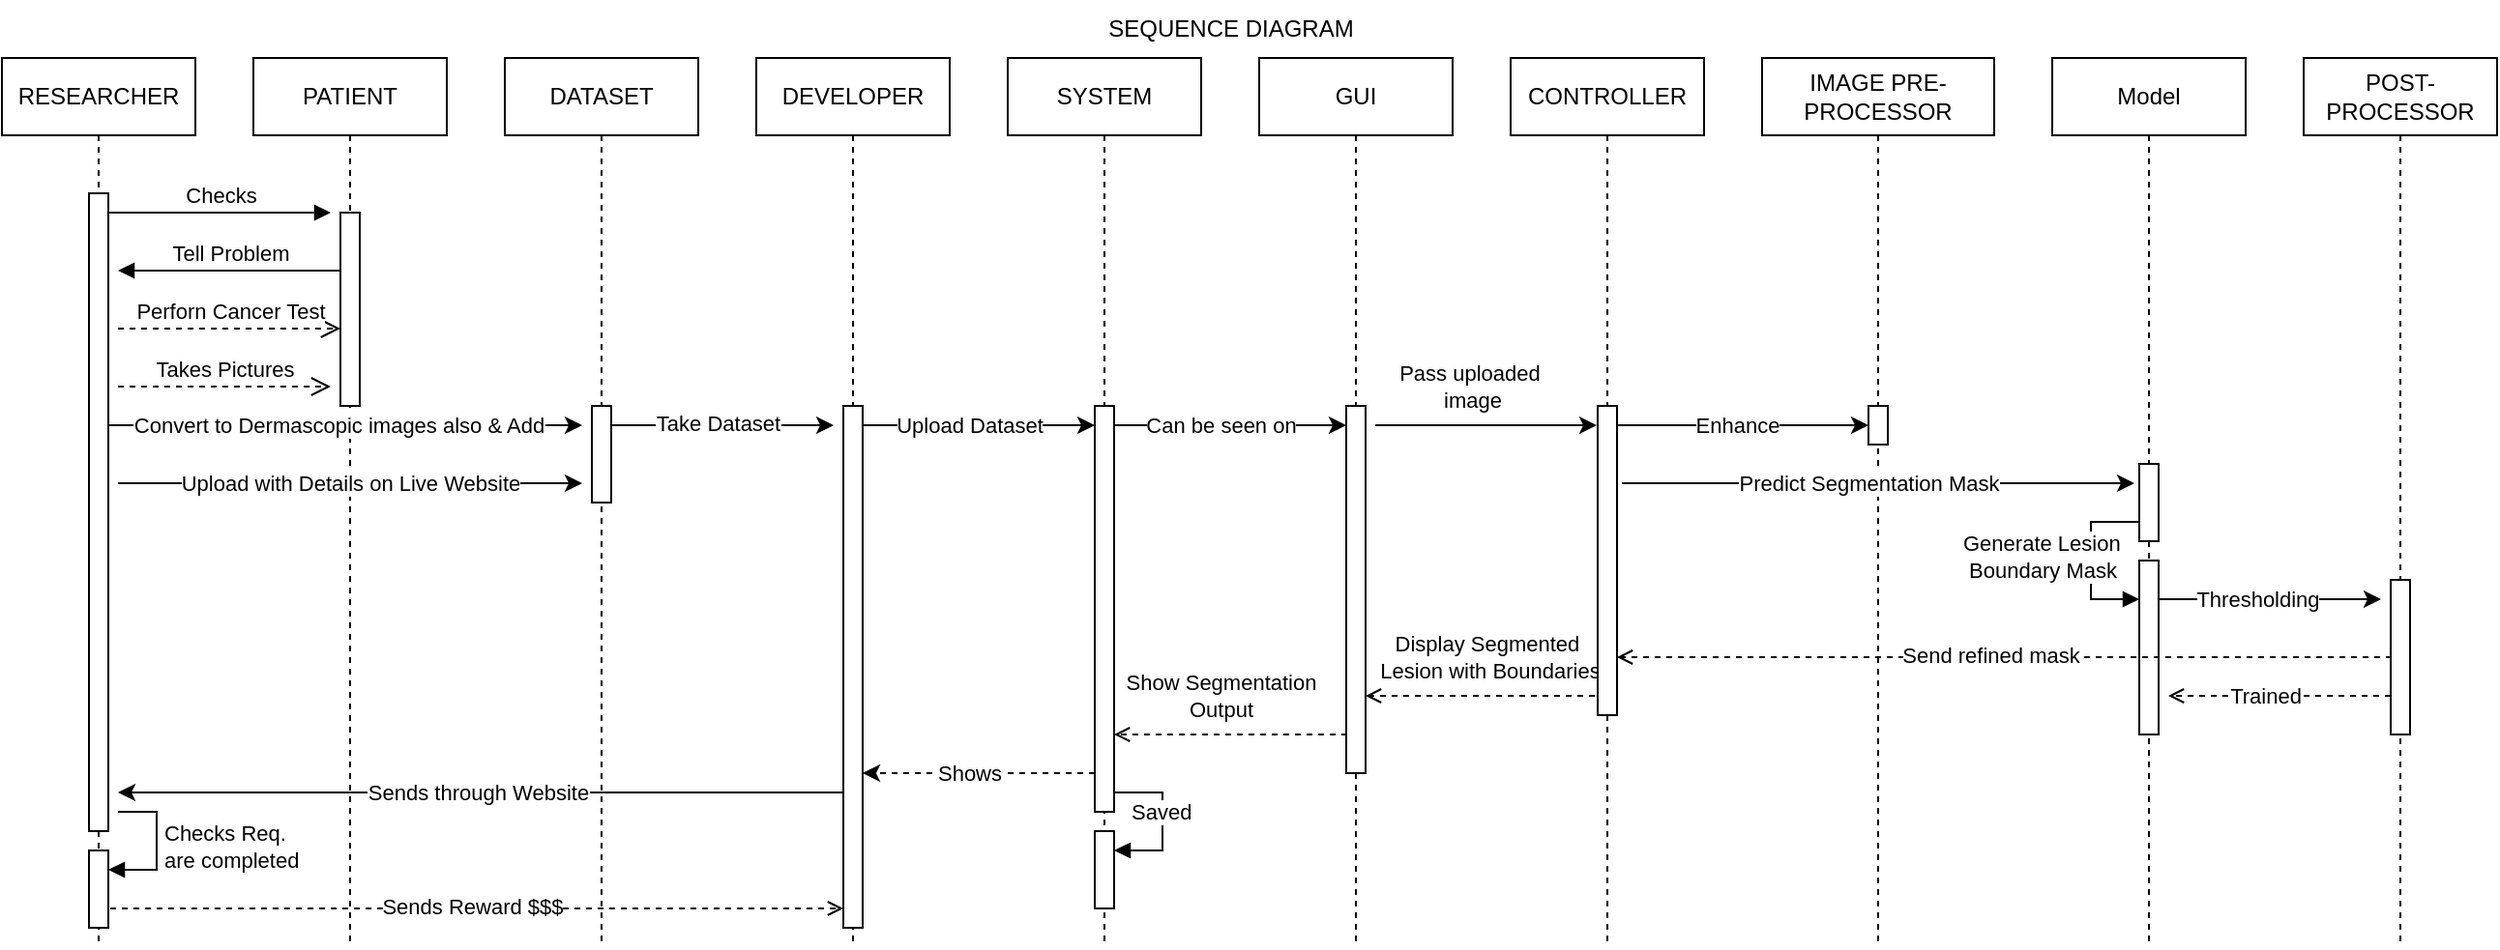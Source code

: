 <mxfile version="27.0.9">
  <diagram name="Page-1" id="2YBvvXClWsGukQMizWep">
    <mxGraphModel dx="2143" dy="1681" grid="1" gridSize="10" guides="1" tooltips="1" connect="1" arrows="1" fold="1" page="1" pageScale="1" pageWidth="850" pageHeight="1100" math="0" shadow="0">
      <root>
        <mxCell id="0" />
        <mxCell id="1" parent="0" />
        <mxCell id="G4VH_lRlJ0t9XBIUGSdY-43" value="" style="edgeStyle=elbowEdgeStyle;rounded=0;orthogonalLoop=1;jettySize=auto;html=1;elbow=horizontal;curved=0;" edge="1" parent="1">
          <mxGeometry relative="1" as="geometry">
            <mxPoint x="389.5" y="-100" as="sourcePoint" />
            <mxPoint x="515" y="-100" as="targetPoint" />
          </mxGeometry>
        </mxCell>
        <mxCell id="G4VH_lRlJ0t9XBIUGSdY-44" value="Upload Dataset" style="edgeLabel;html=1;align=center;verticalAlign=middle;resizable=0;points=[];" vertex="1" connectable="0" parent="G4VH_lRlJ0t9XBIUGSdY-43">
          <mxGeometry x="-0.243" y="-4" relative="1" as="geometry">
            <mxPoint x="13" y="-4" as="offset" />
          </mxGeometry>
        </mxCell>
        <mxCell id="aM9ryv3xv72pqoxQDRHE-1" value="DEVELOPER" style="shape=umlLifeline;perimeter=lifelinePerimeter;whiteSpace=wrap;html=1;container=0;dropTarget=0;collapsible=0;recursiveResize=0;outlineConnect=0;portConstraint=eastwest;newEdgeStyle={&quot;edgeStyle&quot;:&quot;elbowEdgeStyle&quot;,&quot;elbow&quot;:&quot;vertical&quot;,&quot;curved&quot;:0,&quot;rounded&quot;:0};" parent="1" vertex="1">
          <mxGeometry x="340" y="-290" width="100" height="460" as="geometry" />
        </mxCell>
        <mxCell id="aM9ryv3xv72pqoxQDRHE-2" value="" style="html=1;points=[];perimeter=orthogonalPerimeter;outlineConnect=0;targetShapes=umlLifeline;portConstraint=eastwest;newEdgeStyle={&quot;edgeStyle&quot;:&quot;elbowEdgeStyle&quot;,&quot;elbow&quot;:&quot;vertical&quot;,&quot;curved&quot;:0,&quot;rounded&quot;:0};" parent="aM9ryv3xv72pqoxQDRHE-1" vertex="1">
          <mxGeometry x="45" y="180" width="10" height="270" as="geometry" />
        </mxCell>
        <mxCell id="G4VH_lRlJ0t9XBIUGSdY-45" value="" style="edgeStyle=elbowEdgeStyle;rounded=0;orthogonalLoop=1;jettySize=auto;html=1;elbow=vertical;curved=0;" edge="1" parent="1">
          <mxGeometry relative="1" as="geometry">
            <mxPoint x="519.5" y="-100" as="sourcePoint" />
            <mxPoint x="645" y="-100" as="targetPoint" />
          </mxGeometry>
        </mxCell>
        <mxCell id="G4VH_lRlJ0t9XBIUGSdY-46" value="Can be seen on" style="edgeLabel;html=1;align=center;verticalAlign=middle;resizable=0;points=[];" vertex="1" connectable="0" parent="G4VH_lRlJ0t9XBIUGSdY-45">
          <mxGeometry x="-0.339" y="-4" relative="1" as="geometry">
            <mxPoint x="19" y="-4" as="offset" />
          </mxGeometry>
        </mxCell>
        <mxCell id="aM9ryv3xv72pqoxQDRHE-5" value="SYSTEM" style="shape=umlLifeline;perimeter=lifelinePerimeter;whiteSpace=wrap;html=1;container=0;dropTarget=0;collapsible=0;recursiveResize=0;outlineConnect=0;portConstraint=eastwest;newEdgeStyle={&quot;edgeStyle&quot;:&quot;elbowEdgeStyle&quot;,&quot;elbow&quot;:&quot;vertical&quot;,&quot;curved&quot;:0,&quot;rounded&quot;:0};" parent="1" vertex="1">
          <mxGeometry x="470" y="-290" width="100" height="460" as="geometry" />
        </mxCell>
        <mxCell id="aM9ryv3xv72pqoxQDRHE-6" value="" style="html=1;points=[];perimeter=orthogonalPerimeter;outlineConnect=0;targetShapes=umlLifeline;portConstraint=eastwest;newEdgeStyle={&quot;edgeStyle&quot;:&quot;elbowEdgeStyle&quot;,&quot;elbow&quot;:&quot;vertical&quot;,&quot;curved&quot;:0,&quot;rounded&quot;:0};" parent="aM9ryv3xv72pqoxQDRHE-5" vertex="1">
          <mxGeometry x="45" y="180" width="10" height="210" as="geometry" />
        </mxCell>
        <mxCell id="G4VH_lRlJ0t9XBIUGSdY-65" value="" style="html=1;points=[[0,0,0,0,5],[0,1,0,0,-5],[1,0,0,0,5],[1,1,0,0,-5]];perimeter=orthogonalPerimeter;outlineConnect=0;targetShapes=umlLifeline;portConstraint=eastwest;newEdgeStyle={&quot;curved&quot;:0,&quot;rounded&quot;:0};" vertex="1" parent="aM9ryv3xv72pqoxQDRHE-5">
          <mxGeometry x="45" y="400" width="10" height="40" as="geometry" />
        </mxCell>
        <mxCell id="G4VH_lRlJ0t9XBIUGSdY-66" value="Saved&amp;nbsp;" style="html=1;align=left;spacingLeft=2;endArrow=block;rounded=0;edgeStyle=orthogonalEdgeStyle;curved=0;rounded=0;" edge="1" target="G4VH_lRlJ0t9XBIUGSdY-65" parent="aM9ryv3xv72pqoxQDRHE-5" source="aM9ryv3xv72pqoxQDRHE-6">
          <mxGeometry x="-0.875" y="-10" relative="1" as="geometry">
            <mxPoint x="60" y="380" as="sourcePoint" />
            <Array as="points">
              <mxPoint x="80" y="380" />
              <mxPoint x="80" y="410" />
            </Array>
            <mxPoint as="offset" />
          </mxGeometry>
        </mxCell>
        <mxCell id="G4VH_lRlJ0t9XBIUGSdY-1" value="GUI" style="shape=umlLifeline;perimeter=lifelinePerimeter;whiteSpace=wrap;html=1;container=0;dropTarget=0;collapsible=0;recursiveResize=0;outlineConnect=0;portConstraint=eastwest;newEdgeStyle={&quot;edgeStyle&quot;:&quot;elbowEdgeStyle&quot;,&quot;elbow&quot;:&quot;vertical&quot;,&quot;curved&quot;:0,&quot;rounded&quot;:0};" vertex="1" parent="1">
          <mxGeometry x="600" y="-290" width="100" height="460" as="geometry" />
        </mxCell>
        <mxCell id="G4VH_lRlJ0t9XBIUGSdY-2" value="" style="html=1;points=[];perimeter=orthogonalPerimeter;outlineConnect=0;targetShapes=umlLifeline;portConstraint=eastwest;newEdgeStyle={&quot;edgeStyle&quot;:&quot;elbowEdgeStyle&quot;,&quot;elbow&quot;:&quot;vertical&quot;,&quot;curved&quot;:0,&quot;rounded&quot;:0};" vertex="1" parent="G4VH_lRlJ0t9XBIUGSdY-1">
          <mxGeometry x="45" y="180" width="10" height="190" as="geometry" />
        </mxCell>
        <mxCell id="G4VH_lRlJ0t9XBIUGSdY-5" value="IMAGE PRE-PROCESSOR" style="shape=umlLifeline;perimeter=lifelinePerimeter;whiteSpace=wrap;html=1;container=0;dropTarget=0;collapsible=0;recursiveResize=0;outlineConnect=0;portConstraint=eastwest;newEdgeStyle={&quot;edgeStyle&quot;:&quot;elbowEdgeStyle&quot;,&quot;elbow&quot;:&quot;vertical&quot;,&quot;curved&quot;:0,&quot;rounded&quot;:0};" vertex="1" parent="1">
          <mxGeometry x="860" y="-290" width="120" height="460" as="geometry" />
        </mxCell>
        <mxCell id="G4VH_lRlJ0t9XBIUGSdY-6" value="" style="html=1;points=[];perimeter=orthogonalPerimeter;outlineConnect=0;targetShapes=umlLifeline;portConstraint=eastwest;newEdgeStyle={&quot;edgeStyle&quot;:&quot;elbowEdgeStyle&quot;,&quot;elbow&quot;:&quot;vertical&quot;,&quot;curved&quot;:0,&quot;rounded&quot;:0};" vertex="1" parent="G4VH_lRlJ0t9XBIUGSdY-5">
          <mxGeometry x="55" y="180" width="10" height="20" as="geometry" />
        </mxCell>
        <mxCell id="G4VH_lRlJ0t9XBIUGSdY-11" value="RESEARCHER" style="shape=umlLifeline;perimeter=lifelinePerimeter;whiteSpace=wrap;html=1;container=0;dropTarget=0;collapsible=0;recursiveResize=0;outlineConnect=0;portConstraint=eastwest;newEdgeStyle={&quot;edgeStyle&quot;:&quot;elbowEdgeStyle&quot;,&quot;elbow&quot;:&quot;vertical&quot;,&quot;curved&quot;:0,&quot;rounded&quot;:0};" vertex="1" parent="1">
          <mxGeometry x="-50" y="-290" width="100" height="460" as="geometry" />
        </mxCell>
        <mxCell id="G4VH_lRlJ0t9XBIUGSdY-12" value="" style="html=1;points=[];perimeter=orthogonalPerimeter;outlineConnect=0;targetShapes=umlLifeline;portConstraint=eastwest;newEdgeStyle={&quot;edgeStyle&quot;:&quot;elbowEdgeStyle&quot;,&quot;elbow&quot;:&quot;vertical&quot;,&quot;curved&quot;:0,&quot;rounded&quot;:0};" vertex="1" parent="G4VH_lRlJ0t9XBIUGSdY-11">
          <mxGeometry x="45" y="70" width="10" height="330" as="geometry" />
        </mxCell>
        <mxCell id="G4VH_lRlJ0t9XBIUGSdY-74" value="" style="html=1;points=[[0,0,0,0,5],[0,1,0,0,-5],[1,0,0,0,5],[1,1,0,0,-5]];perimeter=orthogonalPerimeter;outlineConnect=0;targetShapes=umlLifeline;portConstraint=eastwest;newEdgeStyle={&quot;curved&quot;:0,&quot;rounded&quot;:0};" vertex="1" parent="G4VH_lRlJ0t9XBIUGSdY-11">
          <mxGeometry x="45" y="410" width="10" height="40" as="geometry" />
        </mxCell>
        <mxCell id="G4VH_lRlJ0t9XBIUGSdY-75" value="Checks Req.&lt;div&gt;are completed&lt;/div&gt;" style="html=1;align=left;spacingLeft=2;endArrow=block;rounded=0;edgeStyle=orthogonalEdgeStyle;curved=0;rounded=0;" edge="1" target="G4VH_lRlJ0t9XBIUGSdY-74" parent="G4VH_lRlJ0t9XBIUGSdY-11">
          <mxGeometry relative="1" as="geometry">
            <mxPoint x="60" y="390" as="sourcePoint" />
            <Array as="points">
              <mxPoint x="80" y="390" />
              <mxPoint x="80" y="420" />
            </Array>
          </mxGeometry>
        </mxCell>
        <mxCell id="G4VH_lRlJ0t9XBIUGSdY-15" value="PATIENT" style="shape=umlLifeline;perimeter=lifelinePerimeter;whiteSpace=wrap;html=1;container=0;dropTarget=0;collapsible=0;recursiveResize=0;outlineConnect=0;portConstraint=eastwest;newEdgeStyle={&quot;edgeStyle&quot;:&quot;elbowEdgeStyle&quot;,&quot;elbow&quot;:&quot;vertical&quot;,&quot;curved&quot;:0,&quot;rounded&quot;:0};" vertex="1" parent="1">
          <mxGeometry x="80" y="-290" width="100" height="460" as="geometry" />
        </mxCell>
        <mxCell id="G4VH_lRlJ0t9XBIUGSdY-16" value="" style="html=1;points=[];perimeter=orthogonalPerimeter;outlineConnect=0;targetShapes=umlLifeline;portConstraint=eastwest;newEdgeStyle={&quot;edgeStyle&quot;:&quot;elbowEdgeStyle&quot;,&quot;elbow&quot;:&quot;vertical&quot;,&quot;curved&quot;:0,&quot;rounded&quot;:0};" vertex="1" parent="G4VH_lRlJ0t9XBIUGSdY-15">
          <mxGeometry x="45" y="80" width="10" height="100" as="geometry" />
        </mxCell>
        <mxCell id="G4VH_lRlJ0t9XBIUGSdY-17" value="Checks" style="html=1;verticalAlign=bottom;endArrow=block;edgeStyle=elbowEdgeStyle;elbow=vertical;curved=0;rounded=0;" edge="1" parent="1" source="G4VH_lRlJ0t9XBIUGSdY-12">
          <mxGeometry relative="1" as="geometry">
            <mxPoint x="105" y="-200" as="sourcePoint" />
            <Array as="points">
              <mxPoint x="90" y="-210" />
            </Array>
            <mxPoint x="120" y="-210" as="targetPoint" />
          </mxGeometry>
        </mxCell>
        <mxCell id="G4VH_lRlJ0t9XBIUGSdY-19" value="Tell Problem" style="html=1;verticalAlign=bottom;endArrow=block;edgeStyle=elbowEdgeStyle;elbow=vertical;curved=0;rounded=0;" edge="1" parent="1">
          <mxGeometry relative="1" as="geometry">
            <mxPoint x="125" y="-180" as="sourcePoint" />
            <Array as="points">
              <mxPoint x="100" y="-180" />
            </Array>
            <mxPoint x="10" y="-180" as="targetPoint" />
          </mxGeometry>
        </mxCell>
        <mxCell id="G4VH_lRlJ0t9XBIUGSdY-20" value="Perforn Cancer Test" style="html=1;verticalAlign=bottom;endArrow=open;dashed=1;endSize=8;edgeStyle=elbowEdgeStyle;elbow=vertical;curved=0;rounded=0;" edge="1" parent="1">
          <mxGeometry relative="1" as="geometry">
            <mxPoint x="125" y="-150" as="targetPoint" />
            <Array as="points">
              <mxPoint x="90" y="-150" />
            </Array>
            <mxPoint x="10" y="-150" as="sourcePoint" />
          </mxGeometry>
        </mxCell>
        <mxCell id="G4VH_lRlJ0t9XBIUGSdY-18" value="Takes Pictures" style="html=1;verticalAlign=bottom;endArrow=open;dashed=1;endSize=8;edgeStyle=elbowEdgeStyle;elbow=vertical;curved=0;rounded=0;" edge="1" parent="1">
          <mxGeometry relative="1" as="geometry">
            <mxPoint x="120" y="-120" as="targetPoint" />
            <Array as="points" />
            <mxPoint x="10" y="-120" as="sourcePoint" />
          </mxGeometry>
        </mxCell>
        <mxCell id="G4VH_lRlJ0t9XBIUGSdY-21" value="DATASET" style="shape=umlLifeline;perimeter=lifelinePerimeter;whiteSpace=wrap;html=1;container=0;dropTarget=0;collapsible=0;recursiveResize=0;outlineConnect=0;portConstraint=eastwest;newEdgeStyle={&quot;edgeStyle&quot;:&quot;elbowEdgeStyle&quot;,&quot;elbow&quot;:&quot;vertical&quot;,&quot;curved&quot;:0,&quot;rounded&quot;:0};" vertex="1" parent="1">
          <mxGeometry x="210" y="-290" width="100" height="460" as="geometry" />
        </mxCell>
        <mxCell id="G4VH_lRlJ0t9XBIUGSdY-22" value="" style="html=1;points=[];perimeter=orthogonalPerimeter;outlineConnect=0;targetShapes=umlLifeline;portConstraint=eastwest;newEdgeStyle={&quot;edgeStyle&quot;:&quot;elbowEdgeStyle&quot;,&quot;elbow&quot;:&quot;vertical&quot;,&quot;curved&quot;:0,&quot;rounded&quot;:0};" vertex="1" parent="G4VH_lRlJ0t9XBIUGSdY-21">
          <mxGeometry x="45" y="180" width="10" height="50" as="geometry" />
        </mxCell>
        <mxCell id="G4VH_lRlJ0t9XBIUGSdY-24" value="" style="edgeStyle=elbowEdgeStyle;rounded=0;orthogonalLoop=1;jettySize=auto;html=1;elbow=vertical;curved=0;" edge="1" parent="1" source="G4VH_lRlJ0t9XBIUGSdY-12">
          <mxGeometry relative="1" as="geometry">
            <mxPoint x="250" y="-100" as="targetPoint" />
            <Array as="points">
              <mxPoint x="103" y="-100" />
            </Array>
          </mxGeometry>
        </mxCell>
        <mxCell id="G4VH_lRlJ0t9XBIUGSdY-26" value="Convert to Dermascopic images also &amp;amp; Add" style="edgeLabel;html=1;align=center;verticalAlign=middle;resizable=0;points=[];" vertex="1" connectable="0" parent="G4VH_lRlJ0t9XBIUGSdY-24">
          <mxGeometry x="-0.328" relative="1" as="geometry">
            <mxPoint x="36" as="offset" />
          </mxGeometry>
        </mxCell>
        <mxCell id="G4VH_lRlJ0t9XBIUGSdY-27" value="" style="edgeStyle=elbowEdgeStyle;rounded=0;orthogonalLoop=1;jettySize=auto;html=1;elbow=vertical;curved=0;" edge="1" parent="1">
          <mxGeometry relative="1" as="geometry">
            <mxPoint x="10" y="-70" as="sourcePoint" />
            <mxPoint x="250" y="-70" as="targetPoint" />
          </mxGeometry>
        </mxCell>
        <mxCell id="G4VH_lRlJ0t9XBIUGSdY-28" value="Upload with Details on Live Website" style="edgeLabel;html=1;align=center;verticalAlign=middle;resizable=0;points=[];" vertex="1" connectable="0" parent="G4VH_lRlJ0t9XBIUGSdY-27">
          <mxGeometry x="-0.5" relative="1" as="geometry">
            <mxPoint x="60" as="offset" />
          </mxGeometry>
        </mxCell>
        <mxCell id="G4VH_lRlJ0t9XBIUGSdY-29" value="" style="edgeStyle=elbowEdgeStyle;rounded=0;orthogonalLoop=1;jettySize=auto;html=1;elbow=horizontal;curved=0;" edge="1" parent="1">
          <mxGeometry relative="1" as="geometry">
            <mxPoint x="265" y="-100" as="sourcePoint" />
            <mxPoint x="380" y="-100" as="targetPoint" />
          </mxGeometry>
        </mxCell>
        <mxCell id="G4VH_lRlJ0t9XBIUGSdY-30" value="Take Dataset" style="edgeLabel;html=1;align=center;verticalAlign=middle;resizable=0;points=[];" vertex="1" connectable="0" parent="G4VH_lRlJ0t9XBIUGSdY-29">
          <mxGeometry x="-0.27" y="1" relative="1" as="geometry">
            <mxPoint x="13" as="offset" />
          </mxGeometry>
        </mxCell>
        <mxCell id="G4VH_lRlJ0t9XBIUGSdY-59" value="" style="edgeStyle=elbowEdgeStyle;rounded=0;orthogonalLoop=1;jettySize=auto;html=1;elbow=vertical;curved=0;dashed=1;endArrow=open;endFill=0;" edge="1" parent="1">
          <mxGeometry relative="1" as="geometry">
            <mxPoint x="779.5" y="40" as="sourcePoint" />
            <mxPoint x="655" y="40" as="targetPoint" />
          </mxGeometry>
        </mxCell>
        <mxCell id="G4VH_lRlJ0t9XBIUGSdY-60" value="Display Segmented&amp;nbsp;&lt;div&gt;Lesion with Boundaries&lt;/div&gt;" style="edgeLabel;html=1;align=center;verticalAlign=middle;resizable=0;points=[];" vertex="1" connectable="0" parent="G4VH_lRlJ0t9XBIUGSdY-59">
          <mxGeometry x="-0.012" y="-1" relative="1" as="geometry">
            <mxPoint x="1" y="-19" as="offset" />
          </mxGeometry>
        </mxCell>
        <mxCell id="G4VH_lRlJ0t9XBIUGSdY-33" value="CONTROLLER" style="shape=umlLifeline;perimeter=lifelinePerimeter;whiteSpace=wrap;html=1;container=0;dropTarget=0;collapsible=0;recursiveResize=0;outlineConnect=0;portConstraint=eastwest;newEdgeStyle={&quot;edgeStyle&quot;:&quot;elbowEdgeStyle&quot;,&quot;elbow&quot;:&quot;vertical&quot;,&quot;curved&quot;:0,&quot;rounded&quot;:0};" vertex="1" parent="1">
          <mxGeometry x="730" y="-290" width="100" height="460" as="geometry" />
        </mxCell>
        <mxCell id="G4VH_lRlJ0t9XBIUGSdY-34" value="" style="html=1;points=[];perimeter=orthogonalPerimeter;outlineConnect=0;targetShapes=umlLifeline;portConstraint=eastwest;newEdgeStyle={&quot;edgeStyle&quot;:&quot;elbowEdgeStyle&quot;,&quot;elbow&quot;:&quot;vertical&quot;,&quot;curved&quot;:0,&quot;rounded&quot;:0};" vertex="1" parent="G4VH_lRlJ0t9XBIUGSdY-33">
          <mxGeometry x="45" y="180" width="10" height="160" as="geometry" />
        </mxCell>
        <mxCell id="G4VH_lRlJ0t9XBIUGSdY-35" value="Model" style="shape=umlLifeline;perimeter=lifelinePerimeter;whiteSpace=wrap;html=1;container=0;dropTarget=0;collapsible=0;recursiveResize=0;outlineConnect=0;portConstraint=eastwest;newEdgeStyle={&quot;edgeStyle&quot;:&quot;elbowEdgeStyle&quot;,&quot;elbow&quot;:&quot;vertical&quot;,&quot;curved&quot;:0,&quot;rounded&quot;:0};" vertex="1" parent="1">
          <mxGeometry x="1010" y="-290" width="100" height="460" as="geometry" />
        </mxCell>
        <mxCell id="G4VH_lRlJ0t9XBIUGSdY-36" value="" style="html=1;points=[];perimeter=orthogonalPerimeter;outlineConnect=0;targetShapes=umlLifeline;portConstraint=eastwest;newEdgeStyle={&quot;edgeStyle&quot;:&quot;elbowEdgeStyle&quot;,&quot;elbow&quot;:&quot;vertical&quot;,&quot;curved&quot;:0,&quot;rounded&quot;:0};" vertex="1" parent="G4VH_lRlJ0t9XBIUGSdY-35">
          <mxGeometry x="45" y="210" width="10" height="40" as="geometry" />
        </mxCell>
        <mxCell id="G4VH_lRlJ0t9XBIUGSdY-53" value="" style="html=1;points=[[0,0,0,0,5],[0,1,0,0,-5],[1,0,0,0,5],[1,1,0,0,-5]];perimeter=orthogonalPerimeter;outlineConnect=0;targetShapes=umlLifeline;portConstraint=eastwest;newEdgeStyle={&quot;curved&quot;:0,&quot;rounded&quot;:0};" vertex="1" parent="G4VH_lRlJ0t9XBIUGSdY-35">
          <mxGeometry x="45" y="260" width="10" height="90" as="geometry" />
        </mxCell>
        <mxCell id="G4VH_lRlJ0t9XBIUGSdY-54" value="Generate Lesion&lt;div&gt;&amp;nbsp;Boundary Mask&lt;/div&gt;" style="html=1;align=left;spacingLeft=2;endArrow=block;rounded=0;edgeStyle=orthogonalEdgeStyle;curved=0;rounded=0;" edge="1" target="G4VH_lRlJ0t9XBIUGSdY-53" parent="G4VH_lRlJ0t9XBIUGSdY-35" source="G4VH_lRlJ0t9XBIUGSdY-36">
          <mxGeometry x="-0.048" y="-70" relative="1" as="geometry">
            <mxPoint x="40" y="230" as="sourcePoint" />
            <Array as="points">
              <mxPoint x="20" y="240" />
              <mxPoint x="20" y="280" />
            </Array>
            <mxPoint as="offset" />
          </mxGeometry>
        </mxCell>
        <mxCell id="G4VH_lRlJ0t9XBIUGSdY-37" value="POST-PROCESSOR" style="shape=umlLifeline;perimeter=lifelinePerimeter;whiteSpace=wrap;html=1;container=0;dropTarget=0;collapsible=0;recursiveResize=0;outlineConnect=0;portConstraint=eastwest;newEdgeStyle={&quot;edgeStyle&quot;:&quot;elbowEdgeStyle&quot;,&quot;elbow&quot;:&quot;vertical&quot;,&quot;curved&quot;:0,&quot;rounded&quot;:0};" vertex="1" parent="1">
          <mxGeometry x="1140" y="-290" width="100" height="460" as="geometry" />
        </mxCell>
        <mxCell id="G4VH_lRlJ0t9XBIUGSdY-38" value="" style="html=1;points=[];perimeter=orthogonalPerimeter;outlineConnect=0;targetShapes=umlLifeline;portConstraint=eastwest;newEdgeStyle={&quot;edgeStyle&quot;:&quot;elbowEdgeStyle&quot;,&quot;elbow&quot;:&quot;vertical&quot;,&quot;curved&quot;:0,&quot;rounded&quot;:0};" vertex="1" parent="G4VH_lRlJ0t9XBIUGSdY-37">
          <mxGeometry x="45" y="270" width="10" height="80" as="geometry" />
        </mxCell>
        <mxCell id="G4VH_lRlJ0t9XBIUGSdY-47" value="" style="edgeStyle=elbowEdgeStyle;rounded=0;orthogonalLoop=1;jettySize=auto;html=1;elbow=vertical;curved=0;" edge="1" parent="1">
          <mxGeometry relative="1" as="geometry">
            <mxPoint x="660" y="-100" as="sourcePoint" />
            <mxPoint x="774.5" y="-100" as="targetPoint" />
          </mxGeometry>
        </mxCell>
        <mxCell id="G4VH_lRlJ0t9XBIUGSdY-48" value="Pass uploaded&amp;nbsp;&lt;div&gt;image&lt;/div&gt;" style="edgeLabel;html=1;align=center;verticalAlign=middle;resizable=0;points=[];" vertex="1" connectable="0" parent="G4VH_lRlJ0t9XBIUGSdY-47">
          <mxGeometry x="-0.371" y="2" relative="1" as="geometry">
            <mxPoint x="14" y="-18" as="offset" />
          </mxGeometry>
        </mxCell>
        <mxCell id="G4VH_lRlJ0t9XBIUGSdY-49" value="" style="edgeStyle=elbowEdgeStyle;rounded=0;orthogonalLoop=1;jettySize=auto;html=1;elbow=vertical;curved=0;" edge="1" parent="1" target="G4VH_lRlJ0t9XBIUGSdY-6">
          <mxGeometry relative="1" as="geometry">
            <mxPoint x="785" y="-100" as="sourcePoint" />
            <mxPoint x="910" y="-100" as="targetPoint" />
          </mxGeometry>
        </mxCell>
        <mxCell id="G4VH_lRlJ0t9XBIUGSdY-50" value="Enhance" style="edgeLabel;html=1;align=center;verticalAlign=middle;resizable=0;points=[];" vertex="1" connectable="0" parent="G4VH_lRlJ0t9XBIUGSdY-49">
          <mxGeometry x="0.323" y="-5" relative="1" as="geometry">
            <mxPoint x="-24" y="-5" as="offset" />
          </mxGeometry>
        </mxCell>
        <mxCell id="G4VH_lRlJ0t9XBIUGSdY-51" value="" style="edgeStyle=elbowEdgeStyle;rounded=0;orthogonalLoop=1;jettySize=auto;html=1;elbow=vertical;curved=0;" edge="1" parent="1">
          <mxGeometry relative="1" as="geometry">
            <mxPoint x="787.5" y="-70" as="sourcePoint" />
            <mxPoint x="1052.5" y="-70" as="targetPoint" />
          </mxGeometry>
        </mxCell>
        <mxCell id="G4VH_lRlJ0t9XBIUGSdY-52" value="Predict Segmentation Mask" style="edgeLabel;html=1;align=center;verticalAlign=middle;resizable=0;points=[];" vertex="1" connectable="0" parent="G4VH_lRlJ0t9XBIUGSdY-51">
          <mxGeometry x="0.287" y="2" relative="1" as="geometry">
            <mxPoint x="-43" y="2" as="offset" />
          </mxGeometry>
        </mxCell>
        <mxCell id="G4VH_lRlJ0t9XBIUGSdY-55" value="" style="edgeStyle=orthogonalEdgeStyle;rounded=0;orthogonalLoop=1;jettySize=auto;html=1;curved=0;" edge="1" parent="1" source="G4VH_lRlJ0t9XBIUGSdY-53">
          <mxGeometry relative="1" as="geometry">
            <mxPoint x="1180" y="-10" as="targetPoint" />
            <Array as="points">
              <mxPoint x="1150" y="-10" />
              <mxPoint x="1150" y="-10" />
            </Array>
          </mxGeometry>
        </mxCell>
        <mxCell id="G4VH_lRlJ0t9XBIUGSdY-56" value="Thresholding" style="edgeLabel;html=1;align=center;verticalAlign=middle;resizable=0;points=[];" vertex="1" connectable="0" parent="G4VH_lRlJ0t9XBIUGSdY-55">
          <mxGeometry x="-0.197" y="-3" relative="1" as="geometry">
            <mxPoint x="5" y="-3" as="offset" />
          </mxGeometry>
        </mxCell>
        <mxCell id="G4VH_lRlJ0t9XBIUGSdY-57" value="" style="edgeStyle=elbowEdgeStyle;rounded=0;orthogonalLoop=1;jettySize=auto;html=1;elbow=vertical;curved=0;dashed=1;endArrow=open;endFill=0;" edge="1" parent="1" target="G4VH_lRlJ0t9XBIUGSdY-34">
          <mxGeometry relative="1" as="geometry">
            <mxPoint x="1185.5" y="20" as="sourcePoint" />
            <mxPoint x="790" y="20" as="targetPoint" />
          </mxGeometry>
        </mxCell>
        <mxCell id="G4VH_lRlJ0t9XBIUGSdY-58" value="Send refined mask" style="edgeLabel;html=1;align=center;verticalAlign=middle;resizable=0;points=[];" vertex="1" connectable="0" parent="G4VH_lRlJ0t9XBIUGSdY-57">
          <mxGeometry x="0.216" y="-1" relative="1" as="geometry">
            <mxPoint x="36" as="offset" />
          </mxGeometry>
        </mxCell>
        <mxCell id="G4VH_lRlJ0t9XBIUGSdY-61" value="" style="edgeStyle=elbowEdgeStyle;rounded=0;orthogonalLoop=1;jettySize=auto;html=1;elbow=vertical;curved=0;endArrow=open;endFill=0;dashed=1;" edge="1" parent="1" target="aM9ryv3xv72pqoxQDRHE-6">
          <mxGeometry relative="1" as="geometry">
            <mxPoint x="645.5" y="60" as="sourcePoint" />
            <mxPoint x="530" y="60" as="targetPoint" />
          </mxGeometry>
        </mxCell>
        <mxCell id="G4VH_lRlJ0t9XBIUGSdY-62" value=" Show Segmentation&lt;div&gt;Output&lt;/div&gt;" style="edgeLabel;html=1;align=center;verticalAlign=middle;resizable=0;points=[];" vertex="1" connectable="0" parent="G4VH_lRlJ0t9XBIUGSdY-61">
          <mxGeometry x="0.417" y="3" relative="1" as="geometry">
            <mxPoint x="20" y="-23" as="offset" />
          </mxGeometry>
        </mxCell>
        <mxCell id="G4VH_lRlJ0t9XBIUGSdY-63" value="" style="edgeStyle=elbowEdgeStyle;rounded=0;orthogonalLoop=1;jettySize=auto;html=1;elbow=vertical;curved=0;dashed=1;" edge="1" parent="1" target="aM9ryv3xv72pqoxQDRHE-2">
          <mxGeometry relative="1" as="geometry">
            <mxPoint x="515" y="80" as="sourcePoint" />
            <mxPoint x="400" y="80" as="targetPoint" />
          </mxGeometry>
        </mxCell>
        <mxCell id="G4VH_lRlJ0t9XBIUGSdY-64" value="Shows" style="edgeLabel;html=1;align=center;verticalAlign=middle;resizable=0;points=[];" vertex="1" connectable="0" parent="G4VH_lRlJ0t9XBIUGSdY-63">
          <mxGeometry x="-0.283" y="2" relative="1" as="geometry">
            <mxPoint x="-22" y="-2" as="offset" />
          </mxGeometry>
        </mxCell>
        <mxCell id="G4VH_lRlJ0t9XBIUGSdY-68" value="" style="edgeStyle=elbowEdgeStyle;rounded=0;orthogonalLoop=1;jettySize=auto;html=1;elbow=horizontal;curved=0;endArrow=open;endFill=0;dashed=1;" edge="1" parent="1">
          <mxGeometry relative="1" as="geometry">
            <mxPoint x="1185" y="40" as="sourcePoint" />
            <mxPoint x="1070" y="40" as="targetPoint" />
          </mxGeometry>
        </mxCell>
        <mxCell id="G4VH_lRlJ0t9XBIUGSdY-69" value="Trained" style="edgeLabel;html=1;align=center;verticalAlign=middle;resizable=0;points=[];" vertex="1" connectable="0" parent="G4VH_lRlJ0t9XBIUGSdY-68">
          <mxGeometry x="0.339" relative="1" as="geometry">
            <mxPoint x="12" as="offset" />
          </mxGeometry>
        </mxCell>
        <mxCell id="G4VH_lRlJ0t9XBIUGSdY-70" value="" style="edgeStyle=elbowEdgeStyle;rounded=0;orthogonalLoop=1;jettySize=auto;html=1;elbow=vertical;curved=0;" edge="1" parent="1" source="aM9ryv3xv72pqoxQDRHE-2">
          <mxGeometry relative="1" as="geometry">
            <mxPoint x="10" y="90" as="targetPoint" />
            <Array as="points">
              <mxPoint x="220" y="90" />
            </Array>
          </mxGeometry>
        </mxCell>
        <mxCell id="G4VH_lRlJ0t9XBIUGSdY-71" value="Sends through Website" style="edgeLabel;html=1;align=center;verticalAlign=middle;resizable=0;points=[];" vertex="1" connectable="0" parent="G4VH_lRlJ0t9XBIUGSdY-70">
          <mxGeometry x="0.178" y="7" relative="1" as="geometry">
            <mxPoint x="32" y="-7" as="offset" />
          </mxGeometry>
        </mxCell>
        <mxCell id="G4VH_lRlJ0t9XBIUGSdY-72" value="" style="edgeStyle=elbowEdgeStyle;rounded=0;orthogonalLoop=1;jettySize=auto;html=1;elbow=vertical;curved=0;exitX=1;exitY=1;exitDx=0;exitDy=-5;exitPerimeter=0;endArrow=open;endFill=0;dashed=1;" edge="1" parent="1" source="G4VH_lRlJ0t9XBIUGSdY-74">
          <mxGeometry relative="1" as="geometry">
            <mxPoint x="10" y="150" as="sourcePoint" />
            <mxPoint x="385" y="150" as="targetPoint" />
            <Array as="points">
              <mxPoint x="165" y="150" />
            </Array>
          </mxGeometry>
        </mxCell>
        <mxCell id="G4VH_lRlJ0t9XBIUGSdY-73" value="Sends Reward $$$" style="edgeLabel;html=1;align=center;verticalAlign=middle;resizable=0;points=[];" vertex="1" connectable="0" parent="G4VH_lRlJ0t9XBIUGSdY-72">
          <mxGeometry x="0.003" y="1" relative="1" as="geometry">
            <mxPoint as="offset" />
          </mxGeometry>
        </mxCell>
        <mxCell id="G4VH_lRlJ0t9XBIUGSdY-76" value="SEQUENCE DIAGRAM" style="text;html=1;align=center;verticalAlign=middle;resizable=0;points=[];autosize=1;strokeColor=none;fillColor=none;" vertex="1" parent="1">
          <mxGeometry x="510" y="-320" width="150" height="30" as="geometry" />
        </mxCell>
      </root>
    </mxGraphModel>
  </diagram>
</mxfile>
